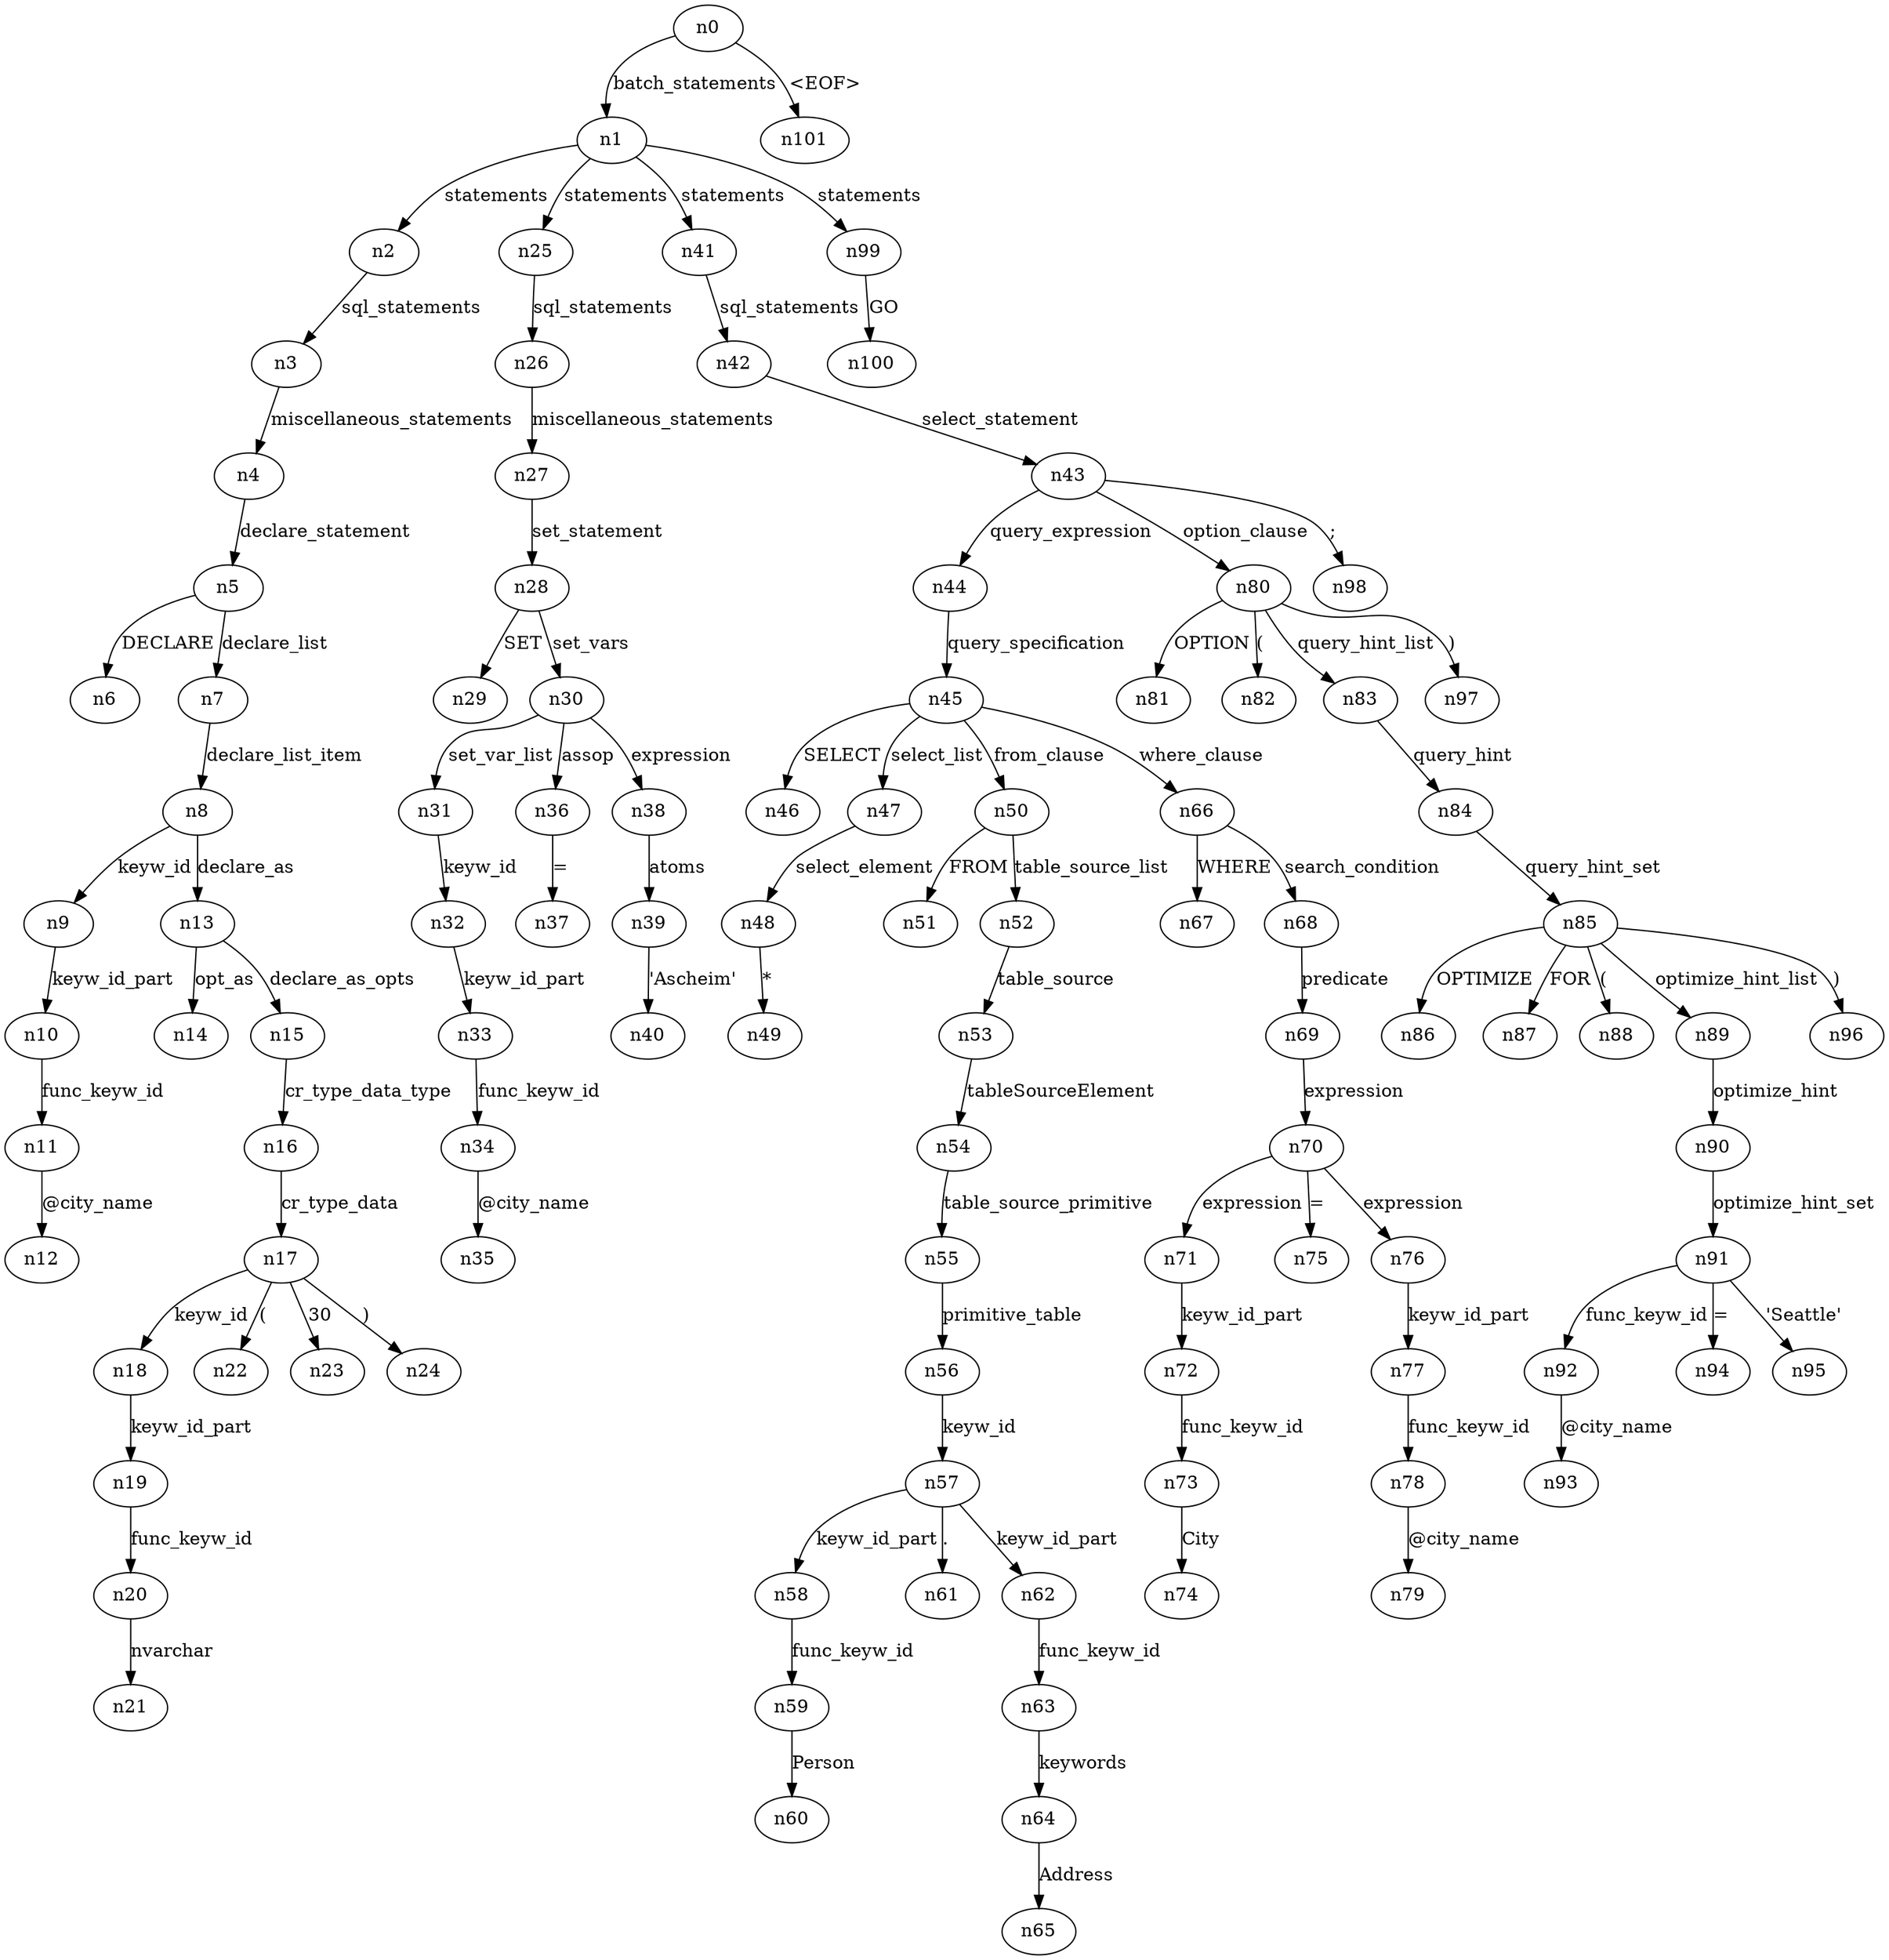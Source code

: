 digraph ParseTree {
  n0 -> n1 [label="batch_statements"];
  n1 -> n2 [label="statements"];
  n2 -> n3 [label="sql_statements"];
  n3 -> n4 [label="miscellaneous_statements"];
  n4 -> n5 [label="declare_statement"];
  n5 -> n6 [label="DECLARE"];
  n5 -> n7 [label="declare_list"];
  n7 -> n8 [label="declare_list_item"];
  n8 -> n9 [label="keyw_id"];
  n9 -> n10 [label="keyw_id_part"];
  n10 -> n11 [label="func_keyw_id"];
  n11 -> n12 [label="@city_name"];
  n8 -> n13 [label="declare_as"];
  n13 -> n14 [label="opt_as"];
  n13 -> n15 [label="declare_as_opts"];
  n15 -> n16 [label="cr_type_data_type"];
  n16 -> n17 [label="cr_type_data"];
  n17 -> n18 [label="keyw_id"];
  n18 -> n19 [label="keyw_id_part"];
  n19 -> n20 [label="func_keyw_id"];
  n20 -> n21 [label="nvarchar"];
  n17 -> n22 [label="("];
  n17 -> n23 [label="30"];
  n17 -> n24 [label=")"];
  n1 -> n25 [label="statements"];
  n25 -> n26 [label="sql_statements"];
  n26 -> n27 [label="miscellaneous_statements"];
  n27 -> n28 [label="set_statement"];
  n28 -> n29 [label="SET"];
  n28 -> n30 [label="set_vars"];
  n30 -> n31 [label="set_var_list"];
  n31 -> n32 [label="keyw_id"];
  n32 -> n33 [label="keyw_id_part"];
  n33 -> n34 [label="func_keyw_id"];
  n34 -> n35 [label="@city_name"];
  n30 -> n36 [label="assop"];
  n36 -> n37 [label="="];
  n30 -> n38 [label="expression"];
  n38 -> n39 [label="atoms"];
  n39 -> n40 [label="'Ascheim'"];
  n1 -> n41 [label="statements"];
  n41 -> n42 [label="sql_statements"];
  n42 -> n43 [label="select_statement"];
  n43 -> n44 [label="query_expression"];
  n44 -> n45 [label="query_specification"];
  n45 -> n46 [label="SELECT"];
  n45 -> n47 [label="select_list"];
  n47 -> n48 [label="select_element"];
  n48 -> n49 [label="*"];
  n45 -> n50 [label="from_clause"];
  n50 -> n51 [label="FROM"];
  n50 -> n52 [label="table_source_list"];
  n52 -> n53 [label="table_source"];
  n53 -> n54 [label="tableSourceElement"];
  n54 -> n55 [label="table_source_primitive"];
  n55 -> n56 [label="primitive_table"];
  n56 -> n57 [label="keyw_id"];
  n57 -> n58 [label="keyw_id_part"];
  n58 -> n59 [label="func_keyw_id"];
  n59 -> n60 [label="Person"];
  n57 -> n61 [label="."];
  n57 -> n62 [label="keyw_id_part"];
  n62 -> n63 [label="func_keyw_id"];
  n63 -> n64 [label="keywords"];
  n64 -> n65 [label="Address"];
  n45 -> n66 [label="where_clause"];
  n66 -> n67 [label="WHERE"];
  n66 -> n68 [label="search_condition"];
  n68 -> n69 [label="predicate"];
  n69 -> n70 [label="expression"];
  n70 -> n71 [label="expression"];
  n71 -> n72 [label="keyw_id_part"];
  n72 -> n73 [label="func_keyw_id"];
  n73 -> n74 [label="City"];
  n70 -> n75 [label="="];
  n70 -> n76 [label="expression"];
  n76 -> n77 [label="keyw_id_part"];
  n77 -> n78 [label="func_keyw_id"];
  n78 -> n79 [label="@city_name"];
  n43 -> n80 [label="option_clause"];
  n80 -> n81 [label="OPTION"];
  n80 -> n82 [label="("];
  n80 -> n83 [label="query_hint_list"];
  n83 -> n84 [label="query_hint"];
  n84 -> n85 [label="query_hint_set"];
  n85 -> n86 [label="OPTIMIZE"];
  n85 -> n87 [label="FOR"];
  n85 -> n88 [label="("];
  n85 -> n89 [label="optimize_hint_list"];
  n89 -> n90 [label="optimize_hint"];
  n90 -> n91 [label="optimize_hint_set"];
  n91 -> n92 [label="func_keyw_id"];
  n92 -> n93 [label="@city_name"];
  n91 -> n94 [label="="];
  n91 -> n95 [label="'Seattle'"];
  n85 -> n96 [label=")"];
  n80 -> n97 [label=")"];
  n43 -> n98 [label=";"];
  n1 -> n99 [label="statements"];
  n99 -> n100 [label="GO"];
  n0 -> n101 [label="<EOF>"];
}